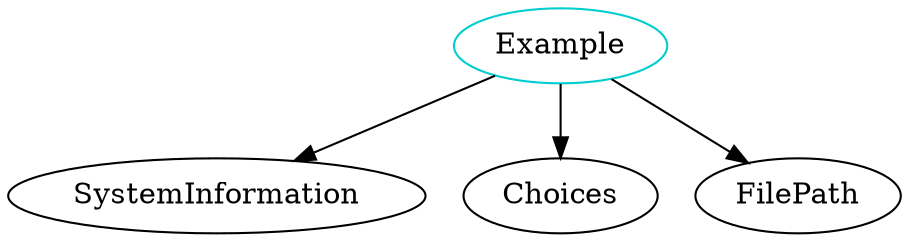 digraph example{
Example	[shape=oval, color=cyan3, label="Example"];
Example -> SystemInformation;
Example -> Choices;
Example -> FilePath;
}
